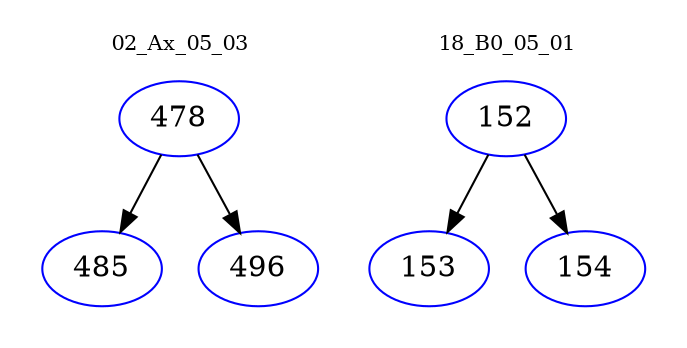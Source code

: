 digraph{
subgraph cluster_0 {
color = white
label = "02_Ax_05_03";
fontsize=10;
T0_478 [label="478", color="blue"]
T0_478 -> T0_485 [color="black"]
T0_485 [label="485", color="blue"]
T0_478 -> T0_496 [color="black"]
T0_496 [label="496", color="blue"]
}
subgraph cluster_1 {
color = white
label = "18_B0_05_01";
fontsize=10;
T1_152 [label="152", color="blue"]
T1_152 -> T1_153 [color="black"]
T1_153 [label="153", color="blue"]
T1_152 -> T1_154 [color="black"]
T1_154 [label="154", color="blue"]
}
}
